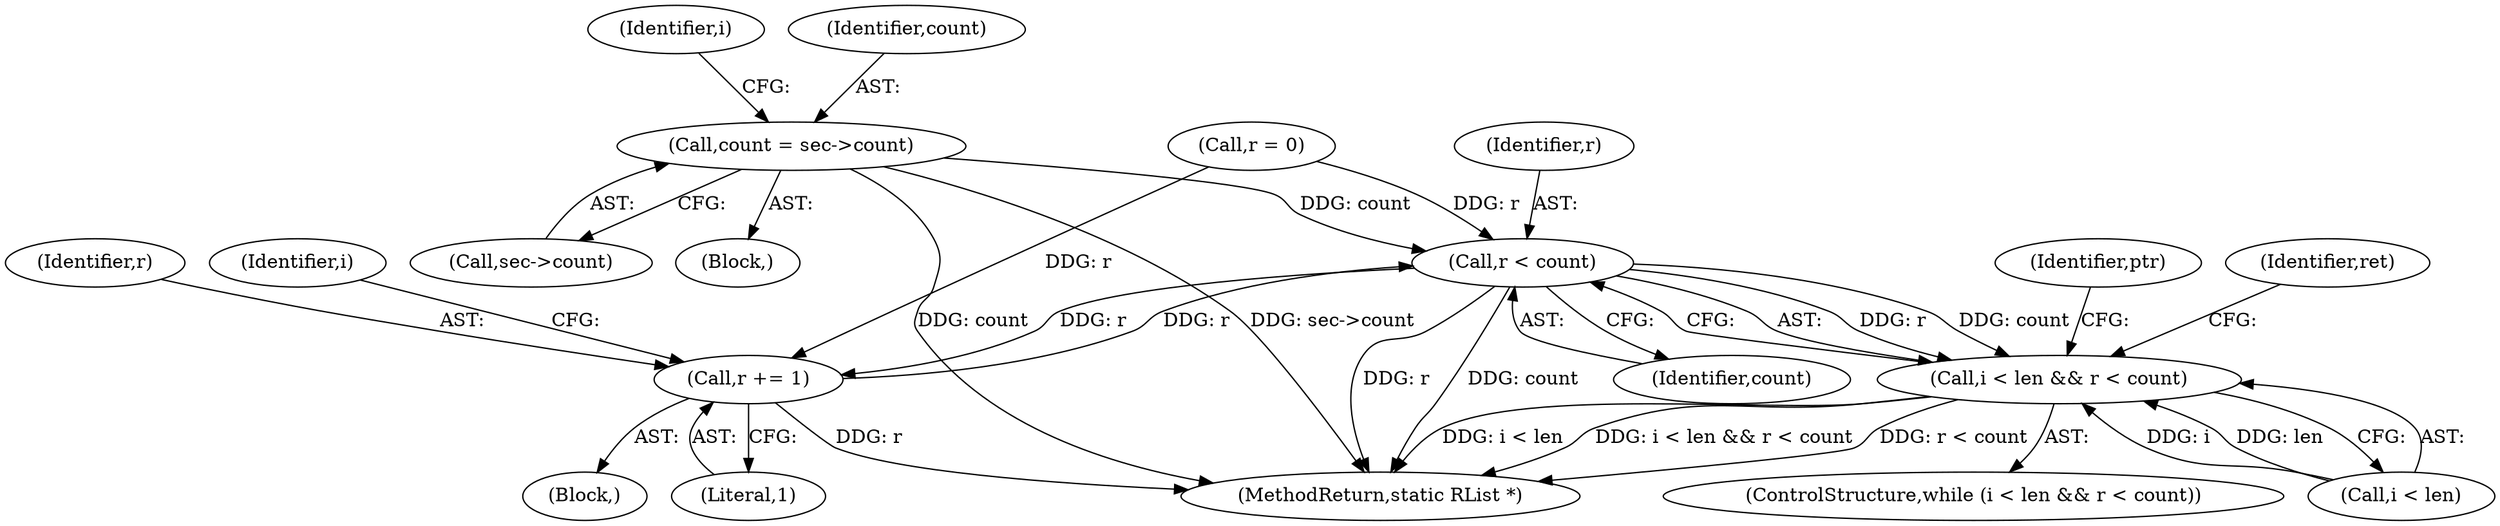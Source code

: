 digraph "0_radare2_d2632f6483a3ceb5d8e0a5fb11142c51c43978b4_1@pointer" {
"1000144" [label="(Call,count = sec->count)"];
"1000162" [label="(Call,r < count)"];
"1000158" [label="(Call,i < len && r < count)"];
"1000270" [label="(Call,r += 1)"];
"1000154" [label="(Call,r = 0)"];
"1000169" [label="(Identifier,ptr)"];
"1000151" [label="(Identifier,i)"];
"1000271" [label="(Identifier,r)"];
"1000274" [label="(Identifier,ret)"];
"1000144" [label="(Call,count = sec->count)"];
"1000158" [label="(Call,i < len && r < count)"];
"1000272" [label="(Literal,1)"];
"1000103" [label="(Block,)"];
"1000270" [label="(Call,r += 1)"];
"1000160" [label="(Identifier,i)"];
"1000159" [label="(Call,i < len)"];
"1000164" [label="(Identifier,count)"];
"1000157" [label="(ControlStructure,while (i < len && r < count))"];
"1000275" [label="(MethodReturn,static RList *)"];
"1000163" [label="(Identifier,r)"];
"1000162" [label="(Call,r < count)"];
"1000145" [label="(Identifier,count)"];
"1000165" [label="(Block,)"];
"1000146" [label="(Call,sec->count)"];
"1000144" -> "1000103"  [label="AST: "];
"1000144" -> "1000146"  [label="CFG: "];
"1000145" -> "1000144"  [label="AST: "];
"1000146" -> "1000144"  [label="AST: "];
"1000151" -> "1000144"  [label="CFG: "];
"1000144" -> "1000275"  [label="DDG: count"];
"1000144" -> "1000275"  [label="DDG: sec->count"];
"1000144" -> "1000162"  [label="DDG: count"];
"1000162" -> "1000158"  [label="AST: "];
"1000162" -> "1000164"  [label="CFG: "];
"1000163" -> "1000162"  [label="AST: "];
"1000164" -> "1000162"  [label="AST: "];
"1000158" -> "1000162"  [label="CFG: "];
"1000162" -> "1000275"  [label="DDG: count"];
"1000162" -> "1000275"  [label="DDG: r"];
"1000162" -> "1000158"  [label="DDG: r"];
"1000162" -> "1000158"  [label="DDG: count"];
"1000154" -> "1000162"  [label="DDG: r"];
"1000270" -> "1000162"  [label="DDG: r"];
"1000162" -> "1000270"  [label="DDG: r"];
"1000158" -> "1000157"  [label="AST: "];
"1000158" -> "1000159"  [label="CFG: "];
"1000159" -> "1000158"  [label="AST: "];
"1000169" -> "1000158"  [label="CFG: "];
"1000274" -> "1000158"  [label="CFG: "];
"1000158" -> "1000275"  [label="DDG: i < len"];
"1000158" -> "1000275"  [label="DDG: i < len && r < count"];
"1000158" -> "1000275"  [label="DDG: r < count"];
"1000159" -> "1000158"  [label="DDG: i"];
"1000159" -> "1000158"  [label="DDG: len"];
"1000270" -> "1000165"  [label="AST: "];
"1000270" -> "1000272"  [label="CFG: "];
"1000271" -> "1000270"  [label="AST: "];
"1000272" -> "1000270"  [label="AST: "];
"1000160" -> "1000270"  [label="CFG: "];
"1000270" -> "1000275"  [label="DDG: r"];
"1000154" -> "1000270"  [label="DDG: r"];
}

